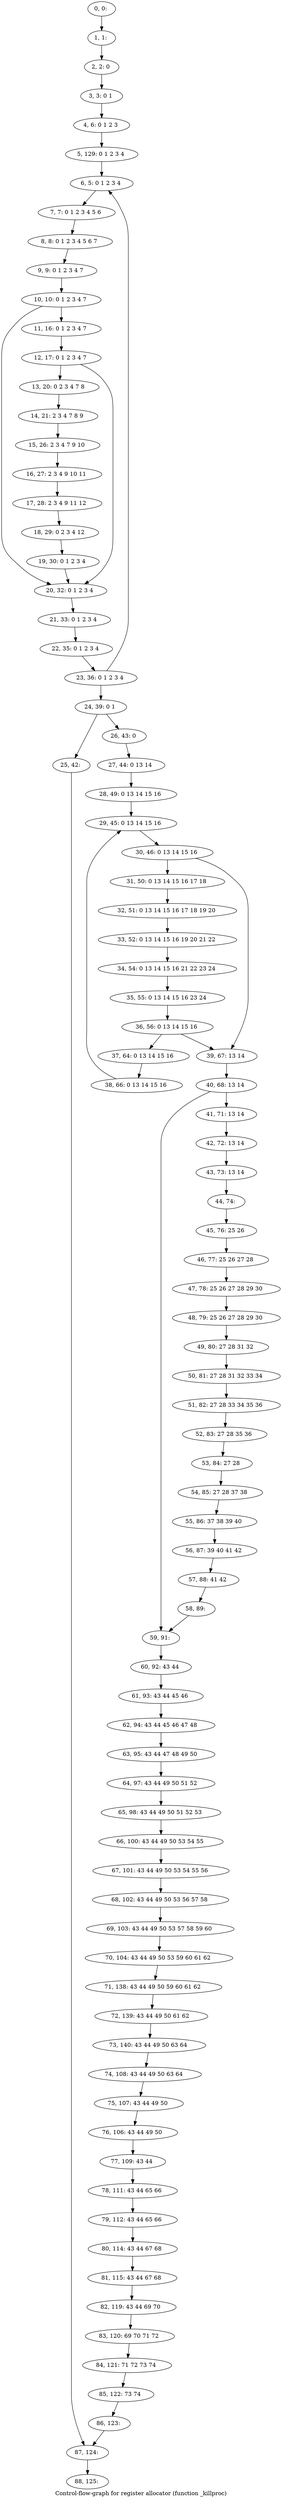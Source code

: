 digraph G {
graph [label="Control-flow-graph for register allocator (function _killproc)"]
0[label="0, 0: "];
1[label="1, 1: "];
2[label="2, 2: 0 "];
3[label="3, 3: 0 1 "];
4[label="4, 6: 0 1 2 3 "];
5[label="5, 129: 0 1 2 3 4 "];
6[label="6, 5: 0 1 2 3 4 "];
7[label="7, 7: 0 1 2 3 4 5 6 "];
8[label="8, 8: 0 1 2 3 4 5 6 7 "];
9[label="9, 9: 0 1 2 3 4 7 "];
10[label="10, 10: 0 1 2 3 4 7 "];
11[label="11, 16: 0 1 2 3 4 7 "];
12[label="12, 17: 0 1 2 3 4 7 "];
13[label="13, 20: 0 2 3 4 7 8 "];
14[label="14, 21: 2 3 4 7 8 9 "];
15[label="15, 26: 2 3 4 7 9 10 "];
16[label="16, 27: 2 3 4 9 10 11 "];
17[label="17, 28: 2 3 4 9 11 12 "];
18[label="18, 29: 0 2 3 4 12 "];
19[label="19, 30: 0 1 2 3 4 "];
20[label="20, 32: 0 1 2 3 4 "];
21[label="21, 33: 0 1 2 3 4 "];
22[label="22, 35: 0 1 2 3 4 "];
23[label="23, 36: 0 1 2 3 4 "];
24[label="24, 39: 0 1 "];
25[label="25, 42: "];
26[label="26, 43: 0 "];
27[label="27, 44: 0 13 14 "];
28[label="28, 49: 0 13 14 15 16 "];
29[label="29, 45: 0 13 14 15 16 "];
30[label="30, 46: 0 13 14 15 16 "];
31[label="31, 50: 0 13 14 15 16 17 18 "];
32[label="32, 51: 0 13 14 15 16 17 18 19 20 "];
33[label="33, 52: 0 13 14 15 16 19 20 21 22 "];
34[label="34, 54: 0 13 14 15 16 21 22 23 24 "];
35[label="35, 55: 0 13 14 15 16 23 24 "];
36[label="36, 56: 0 13 14 15 16 "];
37[label="37, 64: 0 13 14 15 16 "];
38[label="38, 66: 0 13 14 15 16 "];
39[label="39, 67: 13 14 "];
40[label="40, 68: 13 14 "];
41[label="41, 71: 13 14 "];
42[label="42, 72: 13 14 "];
43[label="43, 73: 13 14 "];
44[label="44, 74: "];
45[label="45, 76: 25 26 "];
46[label="46, 77: 25 26 27 28 "];
47[label="47, 78: 25 26 27 28 29 30 "];
48[label="48, 79: 25 26 27 28 29 30 "];
49[label="49, 80: 27 28 31 32 "];
50[label="50, 81: 27 28 31 32 33 34 "];
51[label="51, 82: 27 28 33 34 35 36 "];
52[label="52, 83: 27 28 35 36 "];
53[label="53, 84: 27 28 "];
54[label="54, 85: 27 28 37 38 "];
55[label="55, 86: 37 38 39 40 "];
56[label="56, 87: 39 40 41 42 "];
57[label="57, 88: 41 42 "];
58[label="58, 89: "];
59[label="59, 91: "];
60[label="60, 92: 43 44 "];
61[label="61, 93: 43 44 45 46 "];
62[label="62, 94: 43 44 45 46 47 48 "];
63[label="63, 95: 43 44 47 48 49 50 "];
64[label="64, 97: 43 44 49 50 51 52 "];
65[label="65, 98: 43 44 49 50 51 52 53 "];
66[label="66, 100: 43 44 49 50 53 54 55 "];
67[label="67, 101: 43 44 49 50 53 54 55 56 "];
68[label="68, 102: 43 44 49 50 53 56 57 58 "];
69[label="69, 103: 43 44 49 50 53 57 58 59 60 "];
70[label="70, 104: 43 44 49 50 53 59 60 61 62 "];
71[label="71, 138: 43 44 49 50 59 60 61 62 "];
72[label="72, 139: 43 44 49 50 61 62 "];
73[label="73, 140: 43 44 49 50 63 64 "];
74[label="74, 108: 43 44 49 50 63 64 "];
75[label="75, 107: 43 44 49 50 "];
76[label="76, 106: 43 44 49 50 "];
77[label="77, 109: 43 44 "];
78[label="78, 111: 43 44 65 66 "];
79[label="79, 112: 43 44 65 66 "];
80[label="80, 114: 43 44 67 68 "];
81[label="81, 115: 43 44 67 68 "];
82[label="82, 119: 43 44 69 70 "];
83[label="83, 120: 69 70 71 72 "];
84[label="84, 121: 71 72 73 74 "];
85[label="85, 122: 73 74 "];
86[label="86, 123: "];
87[label="87, 124: "];
88[label="88, 125: "];
0->1 ;
1->2 ;
2->3 ;
3->4 ;
4->5 ;
5->6 ;
6->7 ;
7->8 ;
8->9 ;
9->10 ;
10->11 ;
10->20 ;
11->12 ;
12->13 ;
12->20 ;
13->14 ;
14->15 ;
15->16 ;
16->17 ;
17->18 ;
18->19 ;
19->20 ;
20->21 ;
21->22 ;
22->23 ;
23->24 ;
23->6 ;
24->25 ;
24->26 ;
25->87 ;
26->27 ;
27->28 ;
28->29 ;
29->30 ;
30->31 ;
30->39 ;
31->32 ;
32->33 ;
33->34 ;
34->35 ;
35->36 ;
36->37 ;
36->39 ;
37->38 ;
38->29 ;
39->40 ;
40->41 ;
40->59 ;
41->42 ;
42->43 ;
43->44 ;
44->45 ;
45->46 ;
46->47 ;
47->48 ;
48->49 ;
49->50 ;
50->51 ;
51->52 ;
52->53 ;
53->54 ;
54->55 ;
55->56 ;
56->57 ;
57->58 ;
58->59 ;
59->60 ;
60->61 ;
61->62 ;
62->63 ;
63->64 ;
64->65 ;
65->66 ;
66->67 ;
67->68 ;
68->69 ;
69->70 ;
70->71 ;
71->72 ;
72->73 ;
73->74 ;
74->75 ;
75->76 ;
76->77 ;
77->78 ;
78->79 ;
79->80 ;
80->81 ;
81->82 ;
82->83 ;
83->84 ;
84->85 ;
85->86 ;
86->87 ;
87->88 ;
}

